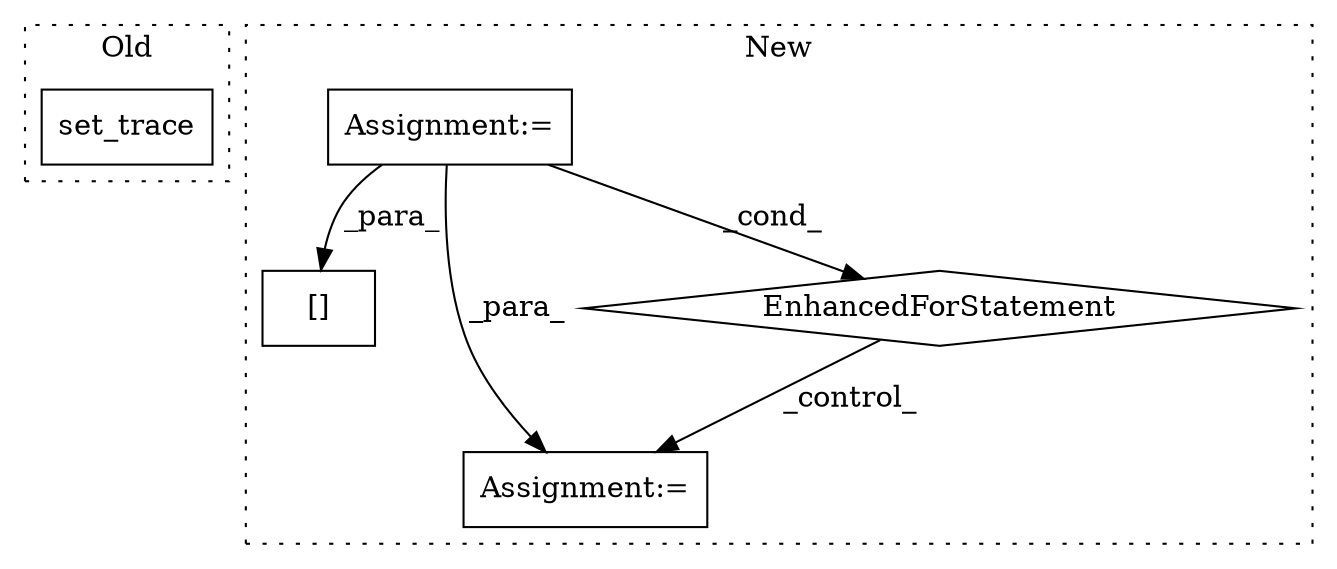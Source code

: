 digraph G {
subgraph cluster0 {
1 [label="set_trace" a="32" s="3516" l="11" shape="box"];
label = "Old";
style="dotted";
}
subgraph cluster1 {
2 [label="[]" a="2" s="3878,3894" l="12,1" shape="box"];
3 [label="Assignment:=" a="7" s="3740,3829" l="61,2" shape="box"];
4 [label="Assignment:=" a="7" s="3860" l="1" shape="box"];
5 [label="EnhancedForStatement" a="70" s="3740,3829" l="61,2" shape="diamond"];
label = "New";
style="dotted";
}
3 -> 5 [label="_cond_"];
3 -> 4 [label="_para_"];
3 -> 2 [label="_para_"];
5 -> 4 [label="_control_"];
}